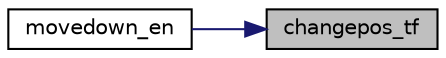 digraph "changepos_tf"
{
 // LATEX_PDF_SIZE
  edge [fontname="Helvetica",fontsize="10",labelfontname="Helvetica",labelfontsize="10"];
  node [fontname="Helvetica",fontsize="10",shape=record];
  rankdir="RL";
  Node1 [label="changepos_tf",height=0.2,width=0.4,color="black", fillcolor="grey75", style="filled", fontcolor="black",tooltip="muda a posicao do elemento tf passado como argumento."];
  Node1 -> Node2 [dir="back",color="midnightblue",fontsize="10",style="solid",fontname="Helvetica"];
  Node2 [label="movedown_en",height=0.2,width=0.4,color="black", fillcolor="white", style="filled",URL="$enemies_8h.html#acf7a33ecce7436e4d33bfb431c83e1d3",tooltip="aumenta o y de todos os membros de tief em yjump."];
}
